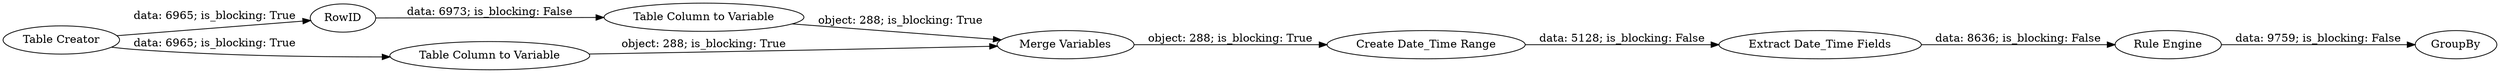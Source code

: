 digraph {
	"8874871353468351049_3" [label="Extract Date_Time Fields"]
	"8874871353468351049_1" [label="Create Date_Time Range"]
	"8874871353468351049_2" [label="Table Creator"]
	"8874871353468351049_4" [label="Rule Engine"]
	"8874871353468351049_8" [label="Merge Variables"]
	"8874871353468351049_13" [label=RowID]
	"8874871353468351049_5" [label=GroupBy]
	"8874871353468351049_11" [label="Table Column to Variable"]
	"8874871353468351049_12" [label="Table Column to Variable"]
	"8874871353468351049_2" -> "8874871353468351049_13" [label="data: 6965; is_blocking: True"]
	"8874871353468351049_11" -> "8874871353468351049_8" [label="object: 288; is_blocking: True"]
	"8874871353468351049_4" -> "8874871353468351049_5" [label="data: 9759; is_blocking: False"]
	"8874871353468351049_1" -> "8874871353468351049_3" [label="data: 5128; is_blocking: False"]
	"8874871353468351049_3" -> "8874871353468351049_4" [label="data: 8636; is_blocking: False"]
	"8874871353468351049_2" -> "8874871353468351049_11" [label="data: 6965; is_blocking: True"]
	"8874871353468351049_13" -> "8874871353468351049_12" [label="data: 6973; is_blocking: False"]
	"8874871353468351049_12" -> "8874871353468351049_8" [label="object: 288; is_blocking: True"]
	"8874871353468351049_8" -> "8874871353468351049_1" [label="object: 288; is_blocking: True"]
	rankdir=LR
}
